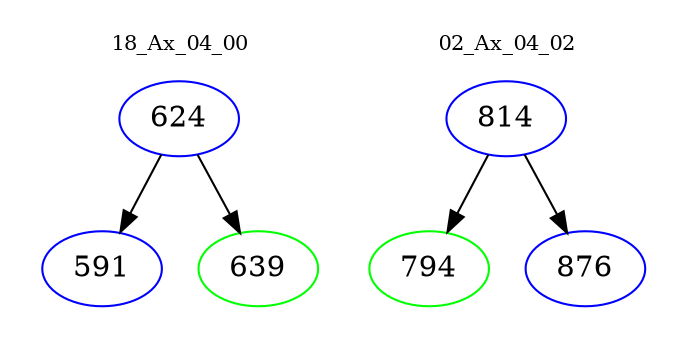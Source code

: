 digraph{
subgraph cluster_0 {
color = white
label = "18_Ax_04_00";
fontsize=10;
T0_624 [label="624", color="blue"]
T0_624 -> T0_591 [color="black"]
T0_591 [label="591", color="blue"]
T0_624 -> T0_639 [color="black"]
T0_639 [label="639", color="green"]
}
subgraph cluster_1 {
color = white
label = "02_Ax_04_02";
fontsize=10;
T1_814 [label="814", color="blue"]
T1_814 -> T1_794 [color="black"]
T1_794 [label="794", color="green"]
T1_814 -> T1_876 [color="black"]
T1_876 [label="876", color="blue"]
}
}
